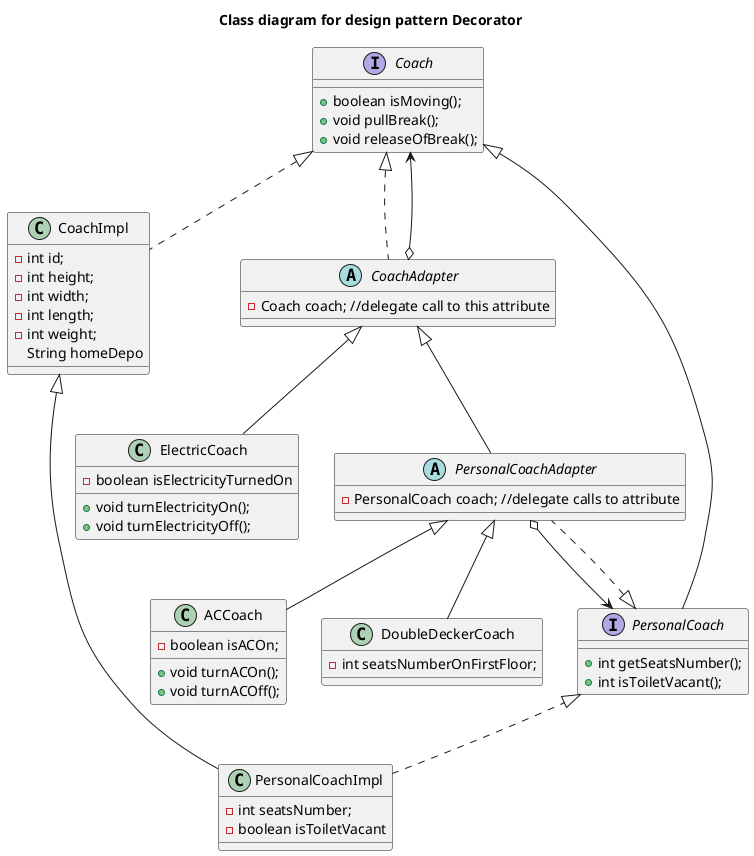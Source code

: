 @startuml

title Class diagram for design pattern Decorator

interface Coach {
    +boolean isMoving();
    +void pullBreak();
    +void releaseOfBreak();
}

class CoachImpl implements Coach {
    -int id;
    -int height;
    -int width;
    -int length;
    -int weight;
     String homeDepo
}

class ElectricCoach extends CoachAdapter {
    -boolean isElectricityTurnedOn

    +void turnElectricityOn();
    +void turnElectricityOff();
}

class ACCoach extends PersonalCoachAdapter {
    -boolean isACOn;

    +void turnACOn();
    +void turnACOff();
}

class DoubleDeckerCoach extends PersonalCoachAdapter {
    -int seatsNumberOnFirstFloor;
}



class PersonalCoachImpl extends CoachImpl implements PersonalCoach{
    -int seatsNumber;
    -boolean isToiletVacant
}

interface PersonalCoach extends Coach {
    +int getSeatsNumber();
    +int isToiletVacant();
}

abstract class PersonalCoachAdapter extends CoachAdapter implements PersonalCoach {
    -PersonalCoach coach; //delegate calls to attribute
}

abstract class CoachAdapter implements Coach {
    -Coach coach; //delegate call to this attribute
}

PersonalCoachAdapter o--> PersonalCoach
CoachAdapter o--> Coach

@enduml